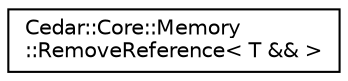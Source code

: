 digraph "Graphical Class Hierarchy"
{
 // LATEX_PDF_SIZE
  edge [fontname="Helvetica",fontsize="10",labelfontname="Helvetica",labelfontsize="10"];
  node [fontname="Helvetica",fontsize="10",shape=record];
  rankdir="LR";
  Node0 [label="Cedar::Core::Memory\l::RemoveReference\< T && \>",height=0.2,width=0.4,color="black", fillcolor="white", style="filled",URL="$structCedar_1_1Core_1_1Memory_1_1RemoveReference_3_01T_01_6_6_01_4.html",tooltip=" "];
}
